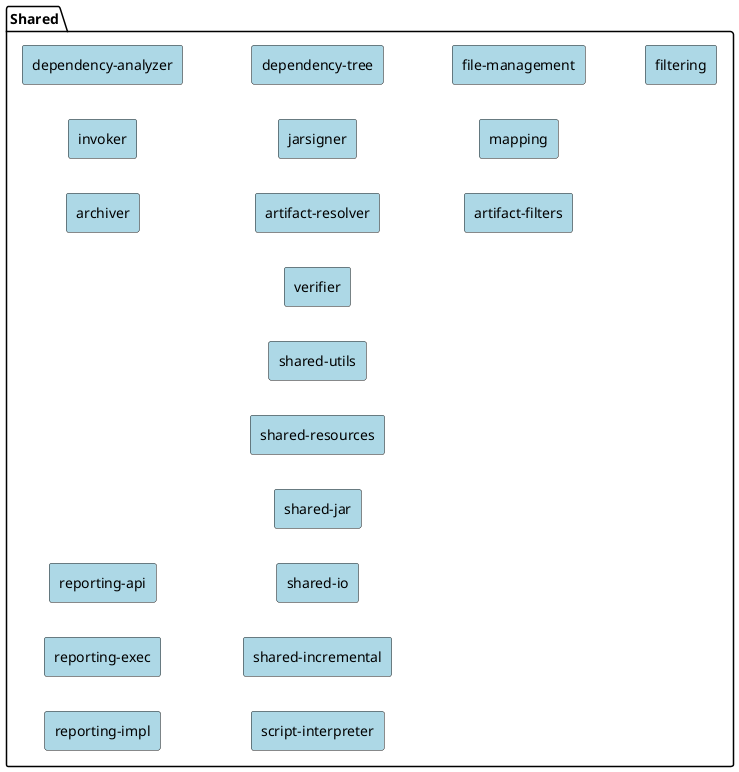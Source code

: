 /'
Licensed to the Apache Software Foundation (ASF) under one
or more contributor license agreements.  See the NOTICE file
distributed with this work for additional information
regarding copyright ownership.  The ASF licenses this file
to you under the Apache License, Version 2.0 (the
"License"); you may not use this file except in compliance
with the License.  You may obtain a copy of the License at

  http://www.apache.org/licenses/LICENSE-2.0

Unless required by applicable law or agreed to in writing,
software distributed under the License is distributed on an
"AS IS" BASIS, WITHOUT WARRANTIES OR CONDITIONS OF ANY
KIND, either express or implied.  See the License for the
specific language governing permissions and limitations
under the License.
'/
@startuml

<style>

    rectangle {
        BackgroundColor LightBlue
    }
}
</style>

package "Shared" {

left to right direction

  rectangle "archiver"
  rectangle "artifact-resolver"
  rectangle "artifact-filters"
  rectangle "dependency-analyzer"
  rectangle "dependency-tree"
  rectangle "file-management"
  rectangle "filtering"
  rectangle "invoker"
  rectangle "jarsigner"
  rectangle "mapping"
  rectangle "reporting-api"
  rectangle "reporting-exec"
  rectangle "reporting-impl"
  rectangle "script-interpreter"
  rectangle "shared-incremental"
  rectangle "shared-io"
  rectangle "shared-jar"
  rectangle "shared-resources"
  rectangle "shared-utils"
  rectangle "verifier"
}

'hidden dependencies to change layout
"archiver" -[hidden]down- "artifact-resolver"
"artifact-resolver" -[hidden]down- "artifact-filters"
"dependency-analyzer" -[hidden]down- "dependency-tree"
"dependency-tree" -[hidden]down- "file-management"
"file-management" -[hidden]down- "filtering"

"dependency-analyzer" -[hidden]left- "invoker"
"invoker" -[hidden]down- "jarsigner"
"jarsigner" -[hidden]down- "mapping"

"reporting-api" -[hidden]down-> "script-interpreter"
"script-interpreter" -[hidden]> "shared-incremental"
"shared-incremental" -[hidden]> "shared-io"
"shared-io" -[hidden]> "shared-jar"
"shared-jar" -[hidden]> "shared-resources"
"shared-resources" -[hidden]> "shared-utils"
"shared-utils" -[hidden]> "verifier"


url of "archiver" is [[https://github.com/apache/maven-archiver]]
url of "artifact-resolver" is [[https://github.com/apache/maven-resolver]]
url of "artifact-filters" is [[https://github.com/apache/maven-common-artifact-filters]]
url of "dependency-analyzer" is [[https://github.com/apache/maven-dependency-analyzer]]
url of "dependency-tree" is [[https://github.com/apache/maven-dependency-tree]]
url of "file-management" is [[https://github.com/apache/maven-file-management]]
url of "filtering" is [[https://github.com/apache/maven-filtering]]
url of "invoker" is [[https://github.com/apache/maven-invoker]]
url of "jarsigner" is [[https://github.com/apache/maven-jarsigner]]
url of "mapping" is [[https://github.com/apache/maven-mapping]]
url of "reporting-api" is [[https://github.com/apache/maven-reporting-api]]
url of "reporting-exec" is [[https://github.com/apache/maven-reporting-exec]]
url of "reporting-impl" is [[https://github.com/apache/maven-reporting-impl]]
url of "script-interpreter" is [[https://github.com/apache/maven-script-interpreter]]
url of "shared-incremental" is [[https://github.com/apache/maven-shared-incremental]]
url of "shared-io" is [[https://github.com/apache/maven-shared-io]]
url of "shared-jar" is [[https://github.com/apache/maven-shared-jar]]
url of "shared-resources" is [[https://github.com/apache/maven-shared-resources]]
url of "shared-utils" is [[https://github.com/apache/maven-shared-utils]]
url of "verifier" is [[https://github.com/apache/maven-verifier]]
@enduml

